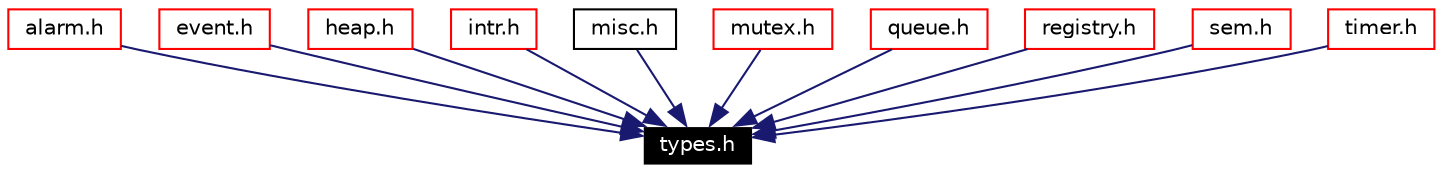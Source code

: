 digraph G
{
  edge [fontname="Helvetica",fontsize=10,labelfontname="Helvetica",labelfontsize=10];
  node [fontname="Helvetica",fontsize=10,shape=record];
  Node1 [label="types.h",height=0.2,width=0.4,color="white", fillcolor="black", style="filled" fontcolor="white"];
  Node2 -> Node1 [color="midnightblue",fontsize=10,style="solid",fontname="Helvetica"];
  Node2 [label="alarm.h",height=0.2,width=0.4,color="red",URL="$alarm_8h.html"];
  Node3 -> Node1 [color="midnightblue",fontsize=10,style="solid",fontname="Helvetica"];
  Node3 [label="event.h",height=0.2,width=0.4,color="red",URL="$event_8h.html"];
  Node4 -> Node1 [color="midnightblue",fontsize=10,style="solid",fontname="Helvetica"];
  Node4 [label="heap.h",height=0.2,width=0.4,color="red",URL="$skins_2rtai_2heap_8h.html"];
  Node5 -> Node1 [color="midnightblue",fontsize=10,style="solid",fontname="Helvetica"];
  Node5 [label="intr.h",height=0.2,width=0.4,color="red",URL="$skins_2rtai_2intr_8h.html"];
  Node6 -> Node1 [color="midnightblue",fontsize=10,style="solid",fontname="Helvetica"];
  Node6 [label="misc.h",height=0.2,width=0.4,color="black",URL="$misc_8h.html"];
  Node7 -> Node1 [color="midnightblue",fontsize=10,style="solid",fontname="Helvetica"];
  Node7 [label="mutex.h",height=0.2,width=0.4,color="red",URL="$mutex_8h.html"];
  Node8 -> Node1 [color="midnightblue",fontsize=10,style="solid",fontname="Helvetica"];
  Node8 [label="queue.h",height=0.2,width=0.4,color="red",URL="$skins_2rtai_2queue_8h.html"];
  Node9 -> Node1 [color="midnightblue",fontsize=10,style="solid",fontname="Helvetica"];
  Node9 [label="registry.h",height=0.2,width=0.4,color="red",URL="$registry_8h.html"];
  Node10 -> Node1 [color="midnightblue",fontsize=10,style="solid",fontname="Helvetica"];
  Node10 [label="sem.h",height=0.2,width=0.4,color="red",URL="$sem_8h.html"];
  Node11 -> Node1 [color="midnightblue",fontsize=10,style="solid",fontname="Helvetica"];
  Node11 [label="timer.h",height=0.2,width=0.4,color="red",URL="$skins_2rtai_2timer_8h.html"];
}
